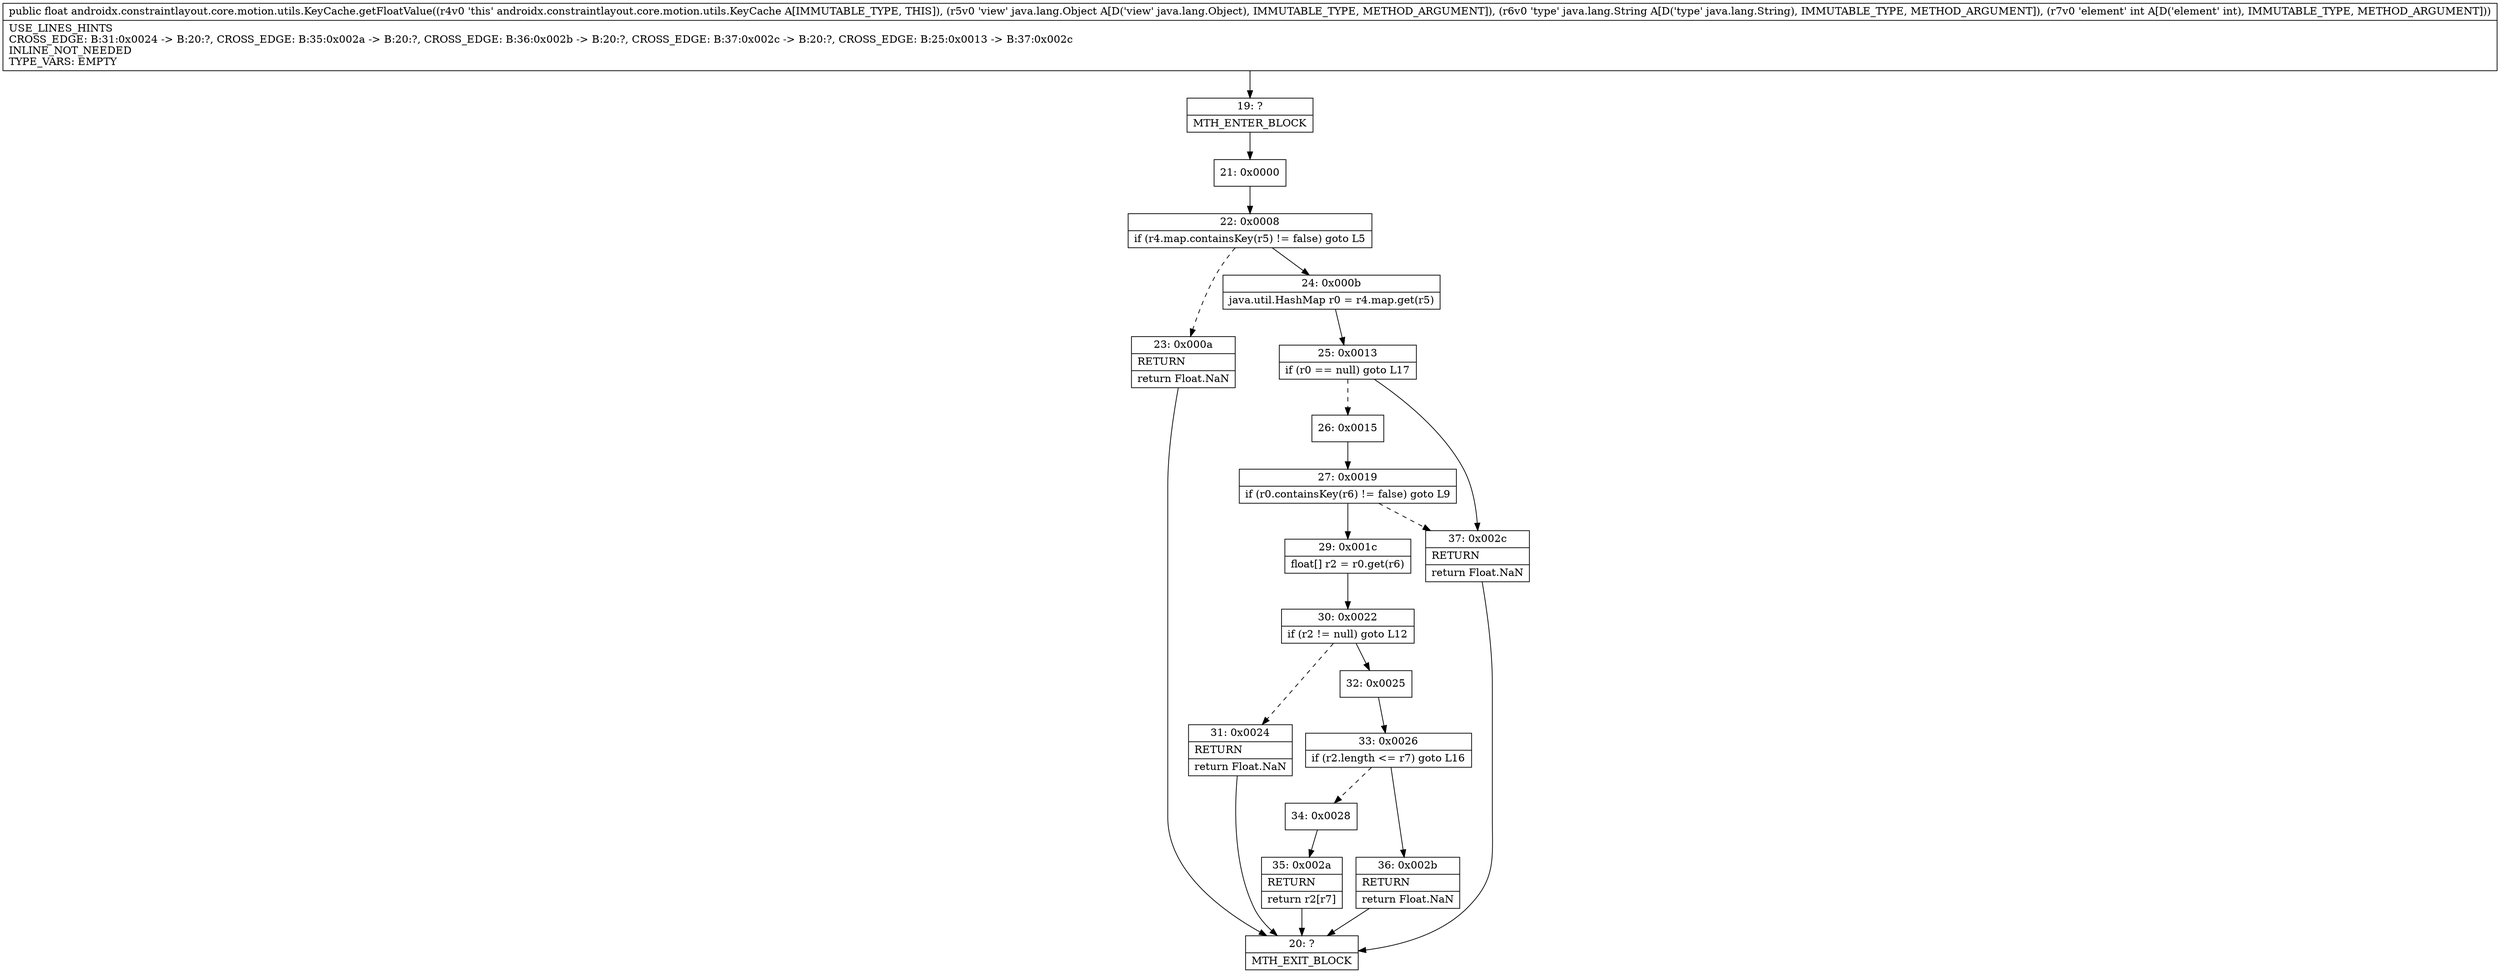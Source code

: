 digraph "CFG forandroidx.constraintlayout.core.motion.utils.KeyCache.getFloatValue(Ljava\/lang\/Object;Ljava\/lang\/String;I)F" {
Node_19 [shape=record,label="{19\:\ ?|MTH_ENTER_BLOCK\l}"];
Node_21 [shape=record,label="{21\:\ 0x0000}"];
Node_22 [shape=record,label="{22\:\ 0x0008|if (r4.map.containsKey(r5) != false) goto L5\l}"];
Node_23 [shape=record,label="{23\:\ 0x000a|RETURN\l|return Float.NaN\l}"];
Node_20 [shape=record,label="{20\:\ ?|MTH_EXIT_BLOCK\l}"];
Node_24 [shape=record,label="{24\:\ 0x000b|java.util.HashMap r0 = r4.map.get(r5)\l}"];
Node_25 [shape=record,label="{25\:\ 0x0013|if (r0 == null) goto L17\l}"];
Node_26 [shape=record,label="{26\:\ 0x0015}"];
Node_27 [shape=record,label="{27\:\ 0x0019|if (r0.containsKey(r6) != false) goto L9\l}"];
Node_29 [shape=record,label="{29\:\ 0x001c|float[] r2 = r0.get(r6)\l}"];
Node_30 [shape=record,label="{30\:\ 0x0022|if (r2 != null) goto L12\l}"];
Node_31 [shape=record,label="{31\:\ 0x0024|RETURN\l|return Float.NaN\l}"];
Node_32 [shape=record,label="{32\:\ 0x0025}"];
Node_33 [shape=record,label="{33\:\ 0x0026|if (r2.length \<= r7) goto L16\l}"];
Node_34 [shape=record,label="{34\:\ 0x0028}"];
Node_35 [shape=record,label="{35\:\ 0x002a|RETURN\l|return r2[r7]\l}"];
Node_36 [shape=record,label="{36\:\ 0x002b|RETURN\l|return Float.NaN\l}"];
Node_37 [shape=record,label="{37\:\ 0x002c|RETURN\l|return Float.NaN\l}"];
MethodNode[shape=record,label="{public float androidx.constraintlayout.core.motion.utils.KeyCache.getFloatValue((r4v0 'this' androidx.constraintlayout.core.motion.utils.KeyCache A[IMMUTABLE_TYPE, THIS]), (r5v0 'view' java.lang.Object A[D('view' java.lang.Object), IMMUTABLE_TYPE, METHOD_ARGUMENT]), (r6v0 'type' java.lang.String A[D('type' java.lang.String), IMMUTABLE_TYPE, METHOD_ARGUMENT]), (r7v0 'element' int A[D('element' int), IMMUTABLE_TYPE, METHOD_ARGUMENT]))  | USE_LINES_HINTS\lCROSS_EDGE: B:31:0x0024 \-\> B:20:?, CROSS_EDGE: B:35:0x002a \-\> B:20:?, CROSS_EDGE: B:36:0x002b \-\> B:20:?, CROSS_EDGE: B:37:0x002c \-\> B:20:?, CROSS_EDGE: B:25:0x0013 \-\> B:37:0x002c\lINLINE_NOT_NEEDED\lTYPE_VARS: EMPTY\l}"];
MethodNode -> Node_19;Node_19 -> Node_21;
Node_21 -> Node_22;
Node_22 -> Node_23[style=dashed];
Node_22 -> Node_24;
Node_23 -> Node_20;
Node_24 -> Node_25;
Node_25 -> Node_26[style=dashed];
Node_25 -> Node_37;
Node_26 -> Node_27;
Node_27 -> Node_29;
Node_27 -> Node_37[style=dashed];
Node_29 -> Node_30;
Node_30 -> Node_31[style=dashed];
Node_30 -> Node_32;
Node_31 -> Node_20;
Node_32 -> Node_33;
Node_33 -> Node_34[style=dashed];
Node_33 -> Node_36;
Node_34 -> Node_35;
Node_35 -> Node_20;
Node_36 -> Node_20;
Node_37 -> Node_20;
}

